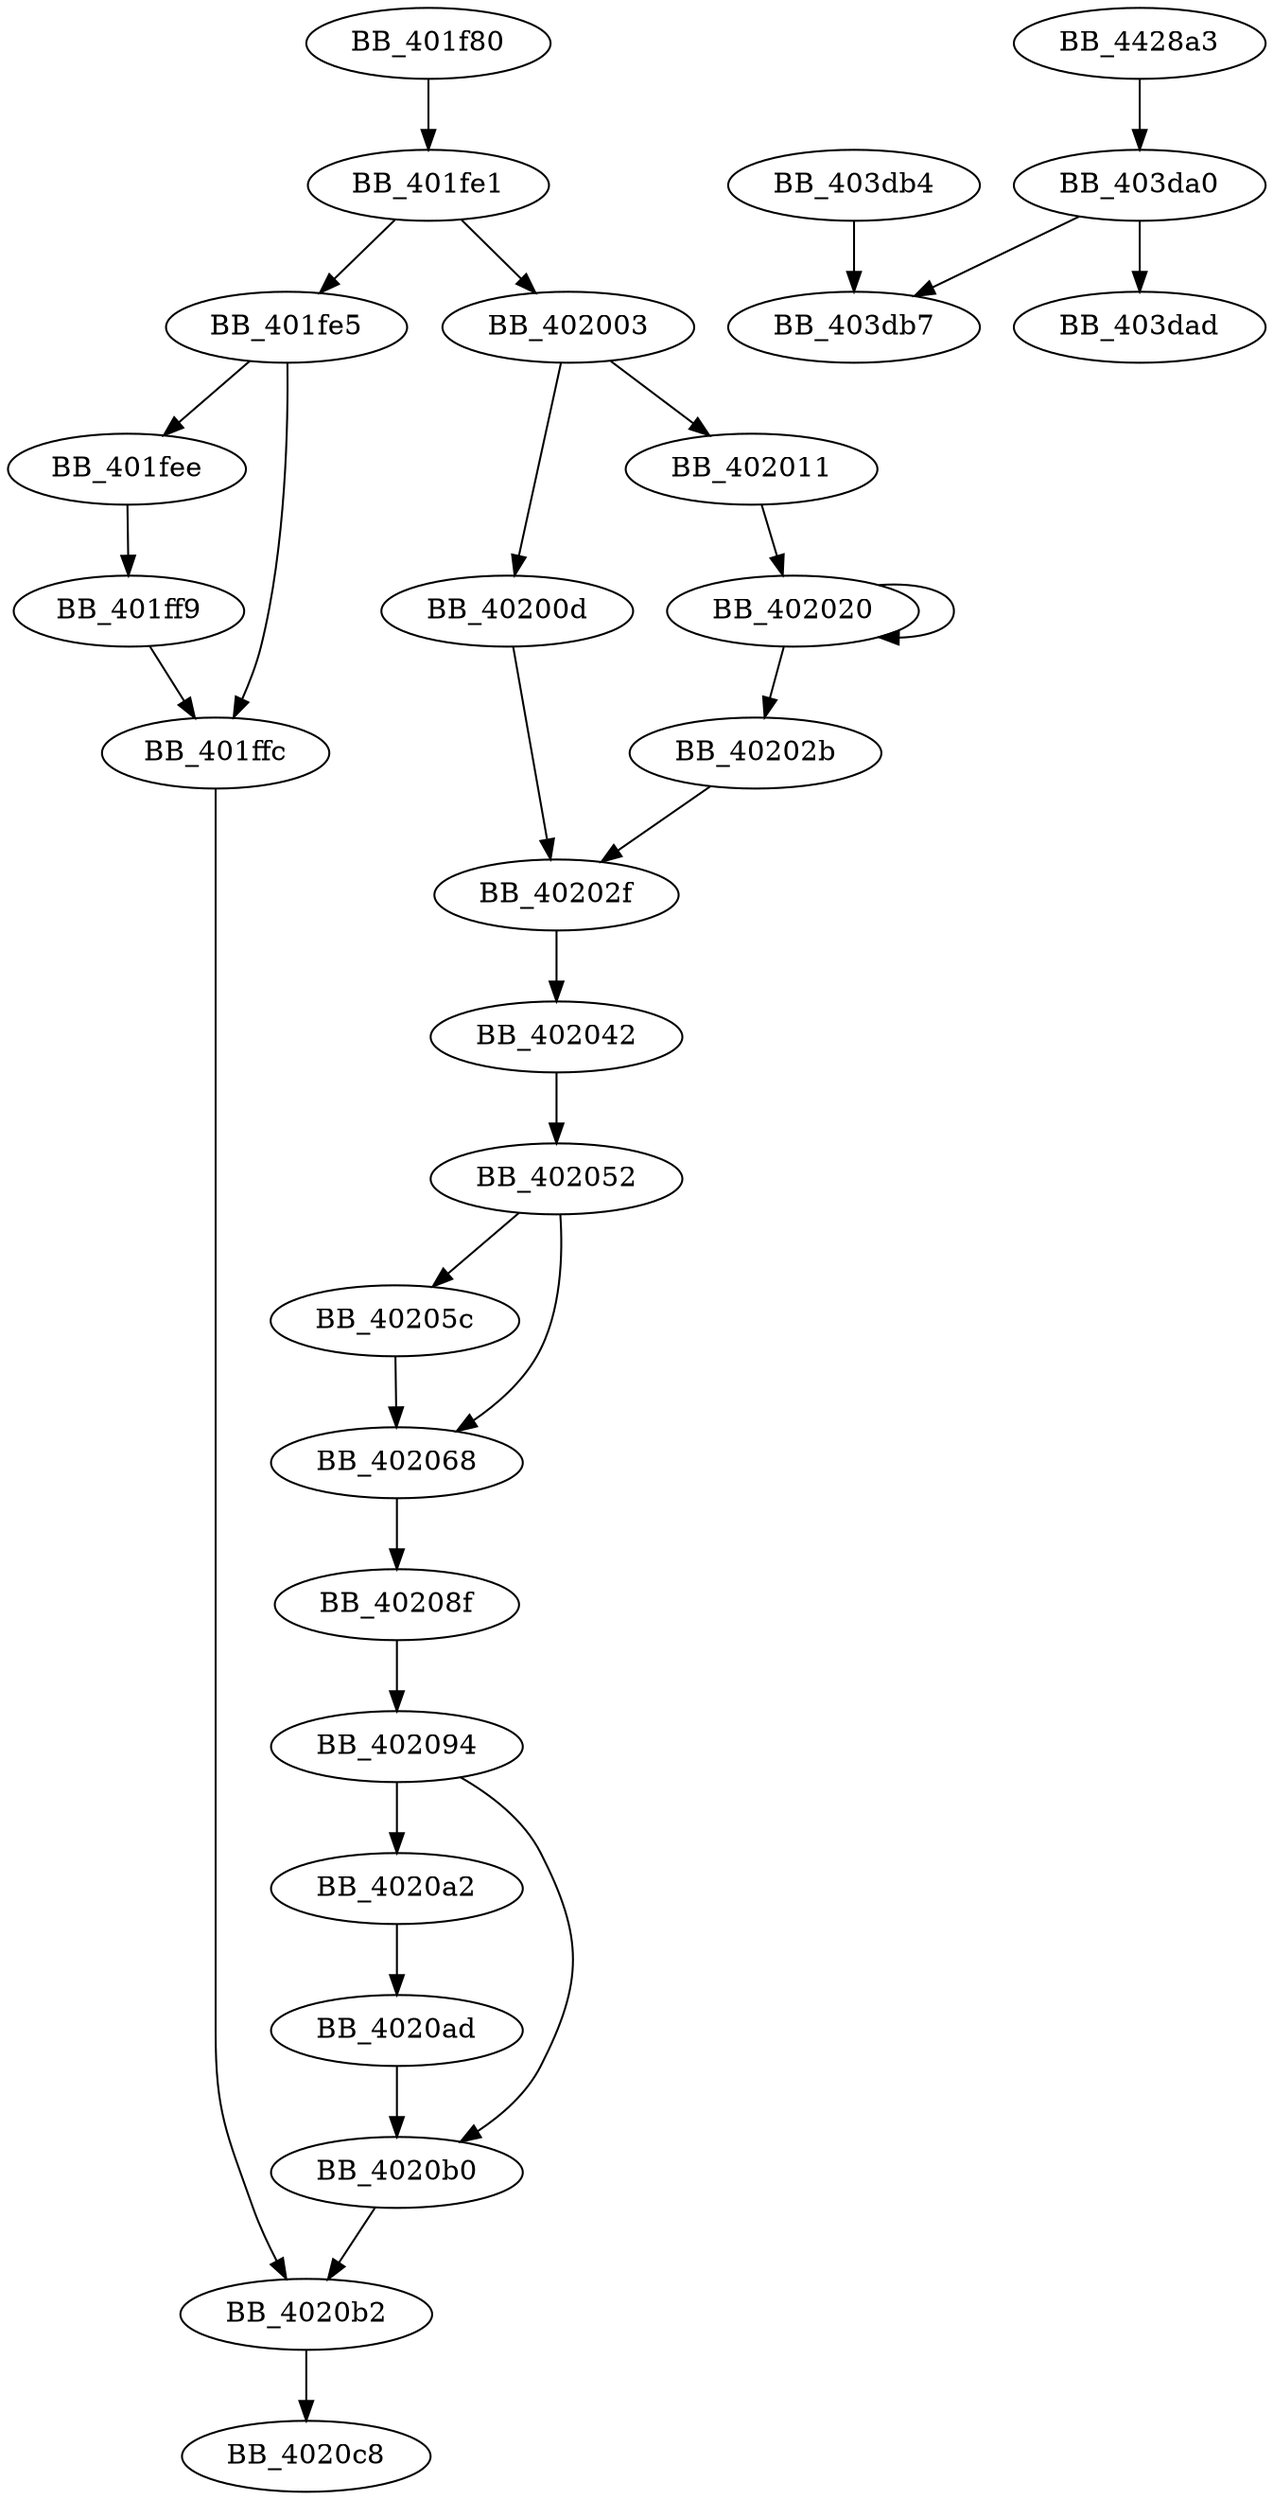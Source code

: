 DiGraph sub_401F80{
BB_401f80->BB_401fe1
BB_401fe1->BB_401fe5
BB_401fe1->BB_402003
BB_401fe5->BB_401fee
BB_401fe5->BB_401ffc
BB_401fee->BB_401ff9
BB_401ff9->BB_401ffc
BB_401ffc->BB_4020b2
BB_402003->BB_40200d
BB_402003->BB_402011
BB_40200d->BB_40202f
BB_402011->BB_402020
BB_402020->BB_402020
BB_402020->BB_40202b
BB_40202b->BB_40202f
BB_40202f->BB_402042
BB_402042->BB_402052
BB_402052->BB_40205c
BB_402052->BB_402068
BB_40205c->BB_402068
BB_402068->BB_40208f
BB_40208f->BB_402094
BB_402094->BB_4020a2
BB_402094->BB_4020b0
BB_4020a2->BB_4020ad
BB_4020ad->BB_4020b0
BB_4020b0->BB_4020b2
BB_4020b2->BB_4020c8
BB_403da0->BB_403dad
BB_403da0->BB_403db7
BB_403db4->BB_403db7
BB_4428a3->BB_403da0
}

